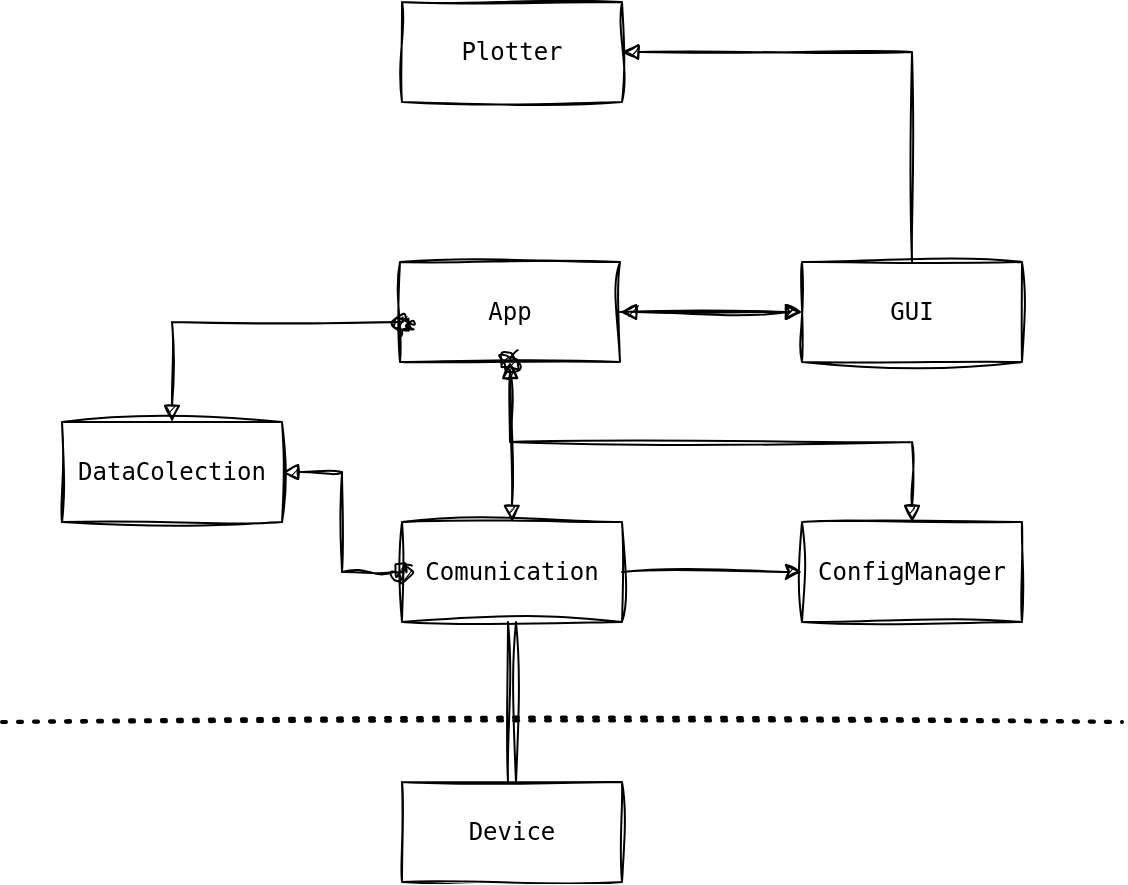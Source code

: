 <mxfile>
    <diagram name="Strona-1" id="uuzlJ62Bdf4S3u6DJgPI">
        <mxGraphModel dx="832" dy="591" grid="1" gridSize="10" guides="1" tooltips="1" connect="1" arrows="1" fold="1" page="1" pageScale="1" pageWidth="827" pageHeight="1169" background="none" math="0" shadow="0">
            <root>
                <mxCell id="0"/>
                <mxCell id="1" parent="0"/>
                <mxCell id="PiYGbrayp3ZZb0SFj58L-4" value="" style="edgeStyle=orthogonalEdgeStyle;rounded=0;orthogonalLoop=1;jettySize=auto;html=1;sketch=1;curveFitting=1;jiggle=2;" parent="1" source="PiYGbrayp3ZZb0SFj58L-1" target="PiYGbrayp3ZZb0SFj58L-3" edge="1">
                    <mxGeometry relative="1" as="geometry"/>
                </mxCell>
                <mxCell id="PiYGbrayp3ZZb0SFj58L-1" value="&lt;pre&gt;App&lt;/pre&gt;" style="html=1;whiteSpace=wrap;sketch=1;curveFitting=1;jiggle=2;" parent="1" vertex="1">
                    <mxGeometry x="359" y="270" width="110" height="50" as="geometry"/>
                </mxCell>
                <mxCell id="PiYGbrayp3ZZb0SFj58L-3" value="&lt;pre&gt;GUI&lt;/pre&gt;" style="html=1;whiteSpace=wrap;sketch=1;curveFitting=1;jiggle=2;" parent="1" vertex="1">
                    <mxGeometry x="560" y="270" width="110" height="50" as="geometry"/>
                </mxCell>
                <mxCell id="PiYGbrayp3ZZb0SFj58L-8" value="" style="edgeStyle=orthogonalEdgeStyle;rounded=0;orthogonalLoop=1;jettySize=auto;html=1;shape=link;sketch=1;curveFitting=1;jiggle=2;" parent="1" source="PiYGbrayp3ZZb0SFj58L-5" target="PiYGbrayp3ZZb0SFj58L-7" edge="1">
                    <mxGeometry relative="1" as="geometry"/>
                </mxCell>
                <mxCell id="PiYGbrayp3ZZb0SFj58L-16" value="" style="edgeStyle=orthogonalEdgeStyle;rounded=0;orthogonalLoop=1;jettySize=auto;html=1;sketch=1;curveFitting=1;jiggle=2;" parent="1" source="PiYGbrayp3ZZb0SFj58L-5" target="PiYGbrayp3ZZb0SFj58L-15" edge="1">
                    <mxGeometry relative="1" as="geometry"/>
                </mxCell>
                <mxCell id="PiYGbrayp3ZZb0SFj58L-5" value="&lt;pre&gt;Comunication&lt;/pre&gt;" style="html=1;whiteSpace=wrap;sketch=1;curveFitting=1;jiggle=2;" parent="1" vertex="1">
                    <mxGeometry x="360" y="400" width="110" height="50" as="geometry"/>
                </mxCell>
                <mxCell id="PiYGbrayp3ZZb0SFj58L-7" value="&lt;pre&gt;Device&lt;/pre&gt;" style="html=1;whiteSpace=wrap;sketch=1;curveFitting=1;jiggle=2;" parent="1" vertex="1">
                    <mxGeometry x="360" y="530" width="110" height="50" as="geometry"/>
                </mxCell>
                <mxCell id="PiYGbrayp3ZZb0SFj58L-10" value="" style="endArrow=block;startArrow=block;endFill=1;startFill=1;html=1;rounded=0;entryX=0.5;entryY=1;entryDx=0;entryDy=0;exitX=0.5;exitY=0;exitDx=0;exitDy=0;sketch=1;curveFitting=1;jiggle=2;" parent="1" source="PiYGbrayp3ZZb0SFj58L-5" target="PiYGbrayp3ZZb0SFj58L-1" edge="1">
                    <mxGeometry width="160" relative="1" as="geometry">
                        <mxPoint x="330" y="390" as="sourcePoint"/>
                        <mxPoint x="490" y="390" as="targetPoint"/>
                    </mxGeometry>
                </mxCell>
                <mxCell id="PiYGbrayp3ZZb0SFj58L-11" value="" style="endArrow=block;startArrow=block;endFill=1;startFill=1;html=1;rounded=0;entryX=1;entryY=0.5;entryDx=0;entryDy=0;exitX=0;exitY=0.5;exitDx=0;exitDy=0;sketch=1;curveFitting=1;jiggle=2;" parent="1" source="PiYGbrayp3ZZb0SFj58L-3" target="PiYGbrayp3ZZb0SFj58L-1" edge="1">
                    <mxGeometry width="160" relative="1" as="geometry">
                        <mxPoint x="425" y="410" as="sourcePoint"/>
                        <mxPoint x="425" y="330" as="targetPoint"/>
                        <Array as="points"/>
                    </mxGeometry>
                </mxCell>
                <mxCell id="PiYGbrayp3ZZb0SFj58L-12" value="&lt;pre&gt;DataColection&lt;/pre&gt;" style="html=1;whiteSpace=wrap;sketch=1;curveFitting=1;jiggle=2;" parent="1" vertex="1">
                    <mxGeometry x="190" y="350" width="110" height="50" as="geometry"/>
                </mxCell>
                <mxCell id="PiYGbrayp3ZZb0SFj58L-13" value="" style="html=1;verticalAlign=bottom;startArrow=oval;startFill=1;endArrow=block;startSize=8;edgeStyle=elbowEdgeStyle;elbow=vertical;curved=0;rounded=0;entryX=1;entryY=0.5;entryDx=0;entryDy=0;exitX=0;exitY=0.5;exitDx=0;exitDy=0;sketch=1;curveFitting=1;jiggle=2;" parent="1" source="PiYGbrayp3ZZb0SFj58L-5" target="PiYGbrayp3ZZb0SFj58L-12" edge="1">
                    <mxGeometry width="60" relative="1" as="geometry">
                        <mxPoint x="420" y="375" as="sourcePoint"/>
                        <mxPoint x="440" y="390" as="targetPoint"/>
                    </mxGeometry>
                </mxCell>
                <mxCell id="PiYGbrayp3ZZb0SFj58L-14" value="" style="html=1;verticalAlign=bottom;startArrow=oval;startFill=1;endArrow=block;startSize=8;edgeStyle=elbowEdgeStyle;elbow=vertical;curved=0;rounded=0;exitX=0.012;exitY=0.635;exitDx=0;exitDy=0;entryX=0.5;entryY=0;entryDx=0;entryDy=0;exitPerimeter=0;sketch=1;curveFitting=1;jiggle=2;" parent="1" source="PiYGbrayp3ZZb0SFj58L-1" target="PiYGbrayp3ZZb0SFj58L-12" edge="1">
                    <mxGeometry width="60" relative="1" as="geometry">
                        <mxPoint x="370" y="435" as="sourcePoint"/>
                        <mxPoint x="330" y="290" as="targetPoint"/>
                        <Array as="points">
                            <mxPoint x="300" y="300"/>
                        </Array>
                    </mxGeometry>
                </mxCell>
                <mxCell id="PiYGbrayp3ZZb0SFj58L-15" value="&lt;pre&gt;ConfigManager&lt;/pre&gt;" style="html=1;whiteSpace=wrap;sketch=1;curveFitting=1;jiggle=2;" parent="1" vertex="1">
                    <mxGeometry x="560" y="400" width="110" height="50" as="geometry"/>
                </mxCell>
                <mxCell id="PiYGbrayp3ZZb0SFj58L-19" value="" style="html=1;verticalAlign=bottom;startArrow=oval;startFill=1;endArrow=block;startSize=8;edgeStyle=elbowEdgeStyle;elbow=vertical;curved=0;rounded=0;entryX=0.5;entryY=0;entryDx=0;entryDy=0;sketch=1;curveFitting=1;jiggle=2;" parent="1" source="PiYGbrayp3ZZb0SFj58L-1" target="PiYGbrayp3ZZb0SFj58L-15" edge="1">
                    <mxGeometry width="60" relative="1" as="geometry">
                        <mxPoint x="283" y="360" as="sourcePoint"/>
                        <mxPoint x="370" y="310" as="targetPoint"/>
                        <Array as="points">
                            <mxPoint x="510" y="360"/>
                        </Array>
                    </mxGeometry>
                </mxCell>
                <mxCell id="PiYGbrayp3ZZb0SFj58L-20" value="&lt;pre&gt;Plotter&lt;/pre&gt;" style="html=1;whiteSpace=wrap;sketch=1;curveFitting=1;jiggle=2;" parent="1" vertex="1">
                    <mxGeometry x="360" y="140" width="110" height="50" as="geometry"/>
                </mxCell>
                <mxCell id="PiYGbrayp3ZZb0SFj58L-22" value="" style="html=1;verticalAlign=bottom;endArrow=block;edgeStyle=elbowEdgeStyle;elbow=vertical;curved=0;rounded=0;exitX=0.5;exitY=0;exitDx=0;exitDy=0;entryX=1;entryY=0.5;entryDx=0;entryDy=0;sketch=1;curveFitting=1;jiggle=2;" parent="1" source="PiYGbrayp3ZZb0SFj58L-3" target="PiYGbrayp3ZZb0SFj58L-20" edge="1">
                    <mxGeometry width="80" relative="1" as="geometry">
                        <mxPoint x="380" y="380" as="sourcePoint"/>
                        <mxPoint x="460" y="380" as="targetPoint"/>
                        <Array as="points">
                            <mxPoint x="560" y="165"/>
                        </Array>
                    </mxGeometry>
                </mxCell>
                <mxCell id="PiYGbrayp3ZZb0SFj58L-24" value="" style="endArrow=none;dashed=1;html=1;dashPattern=1 3;strokeWidth=2;rounded=0;sketch=1;hachureGap=4;jiggle=2;curveFitting=1;fontFamily=Architects Daughter;fontSource=https%3A%2F%2Ffonts.googleapis.com%2Fcss%3Ffamily%3DArchitects%2BDaughter;fontSize=16;" parent="1" edge="1">
                    <mxGeometry width="50" height="50" relative="1" as="geometry">
                        <mxPoint x="160" y="500" as="sourcePoint"/>
                        <mxPoint x="720" y="500" as="targetPoint"/>
                    </mxGeometry>
                </mxCell>
            </root>
        </mxGraphModel>
    </diagram>
</mxfile>